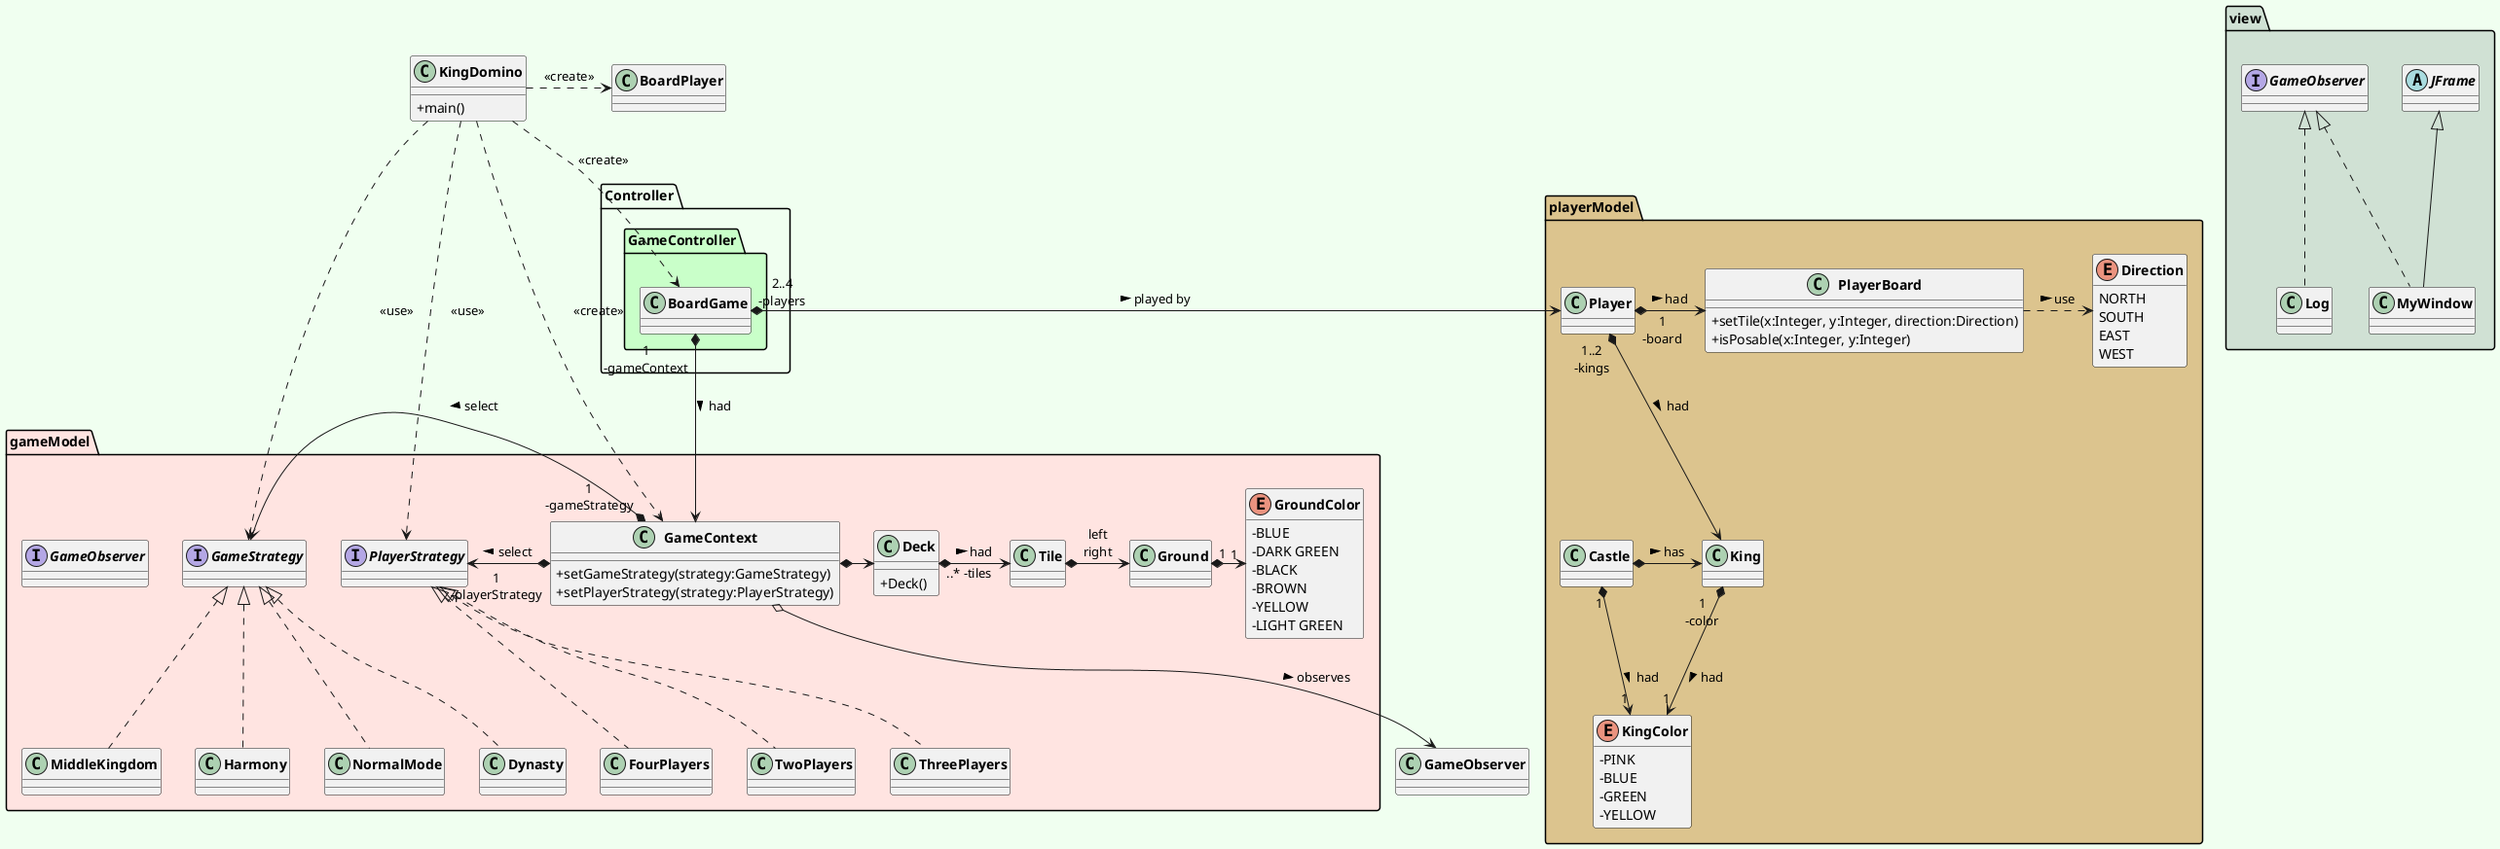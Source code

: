 @startuml
'skinparam style strictuml
skinparam classAttributeIconSize 0
skinparam classFontStyle Bold
hide enum methods
skinparam BackgroundColor HoneyDew

'class main qui va executer le jeu
class KingDomino{
+main()
}


package Controller{
'package CONTROLLER
package GameController #technology{
    ' plateau de jeu
    class BoardGame{

    }
}

}

'package MODEL jeu
package gameModel #mistyrose{



    'interface players
    interface PlayerStrategy{

    }
    class TwoPlayers implements PlayerStrategy{

    }

    class ThreePlayers implements PlayerStrategy{
    }

   class FourPlayers implements PlayerStrategy{

   }



    class Deck{
        +Deck()
    }


    'tuiles numéroté
    class Tile{

    }
    'coté de la tuile (droite ou gauche)
    class Ground{

    }
    'couleur des cotés de la tuile
    enum GroundColor{
    -BLUE
    -DARK GREEN
    -BLACK
    -BROWN
    -YELLOW
    -LIGHT GREEN
    }
    'strategy permettant de pouvoir choisir le jeu qu'on veut
    interface GameStrategy{

    }
    'contexte du jeu
    class GameContext{
        +setGameStrategy(strategy:GameStrategy)
        +setPlayerStrategy(strategy:PlayerStrategy)
    }
    class NormalMode implements GameStrategy{

    }
    'classe dynastie
    class Dynasty implements GameStrategy{

    }
    'class empire du milieu
    class MiddleKingdom implements GameStrategy{

    }

    'class harmonie
    class Harmony implements GameStrategy{

    }
    'interface observer qui va permettre de notifier les changements
    interface GameObserver{
'aussi le score final
    }
}
'package model joueur
package playerModel #DCC48E{
    class PlayerBoard{
        +setTile(x:Integer, y:Integer, direction:Direction)
        +isPosable(x:Integer, y:Integer)
    }

    enum Direction{
        NORTH
        SOUTH
        EAST
        WEST
    }

    'joueur
    class Player{

    }

    'roi
    class King{
    }
    'class chateau
    class Castle{

    }

    'couleur du roi et du chateau
    enum KingColor{
    -PINK
    -BLUE
    -GREEN
    -YELLOW
    }
}

'package VIEW
package view #D0E1D4{
    'application du jeu (design avec Swing)
    class MyWindow extends JFrame implements GameObserver{

    }
    'JFRAME
    abstract class JFrame{
    }

    'classe qui va permettre de notifier la partie utilisée et le score final en fin de partie
    class Log implements GameObserver{

    }
}


Deck "..* -tiles" *-> Tile : > had
Ground "1"*->"1"GroundColor
Tile *->Ground : "left\nright"


GameContext *-> Deck
GameContext *-> GameStrategy  : "1\n-gameStrategy" > select
GameContext *-> PlayerStrategy : "1\n-playerStrategy" > select

BoardGame  *-> Player : "2..4\n-players" > played by
BoardGame *--> GameContext : "1\n-gameContext" > had

Player *-> PlayerBoard : "1\n-board" > had
Player  *--> King : "1..2\n-kings" > had

PlayerBoard .> Direction : > use



King"1\n-color"*-->"1" KingColor: > had
Castle"1"*-->"1"KingColor : > had

KingDomino .> BoardPlayer : <<create>>
KingDomino..> BoardGame : <<create>>
KingDomino.> PlayerStrategy : <<use>>
KingDomino..> GameStrategy : <<use>>
'KingDomino *.>MyWindow : <<create>>
Castle *-> King: > has
KingDomino ..>GameContext : <<create>>
'MyWindow o-> BoardGame : > send \nuser request
GameContext o-->GameObserver : > observes
@enduml